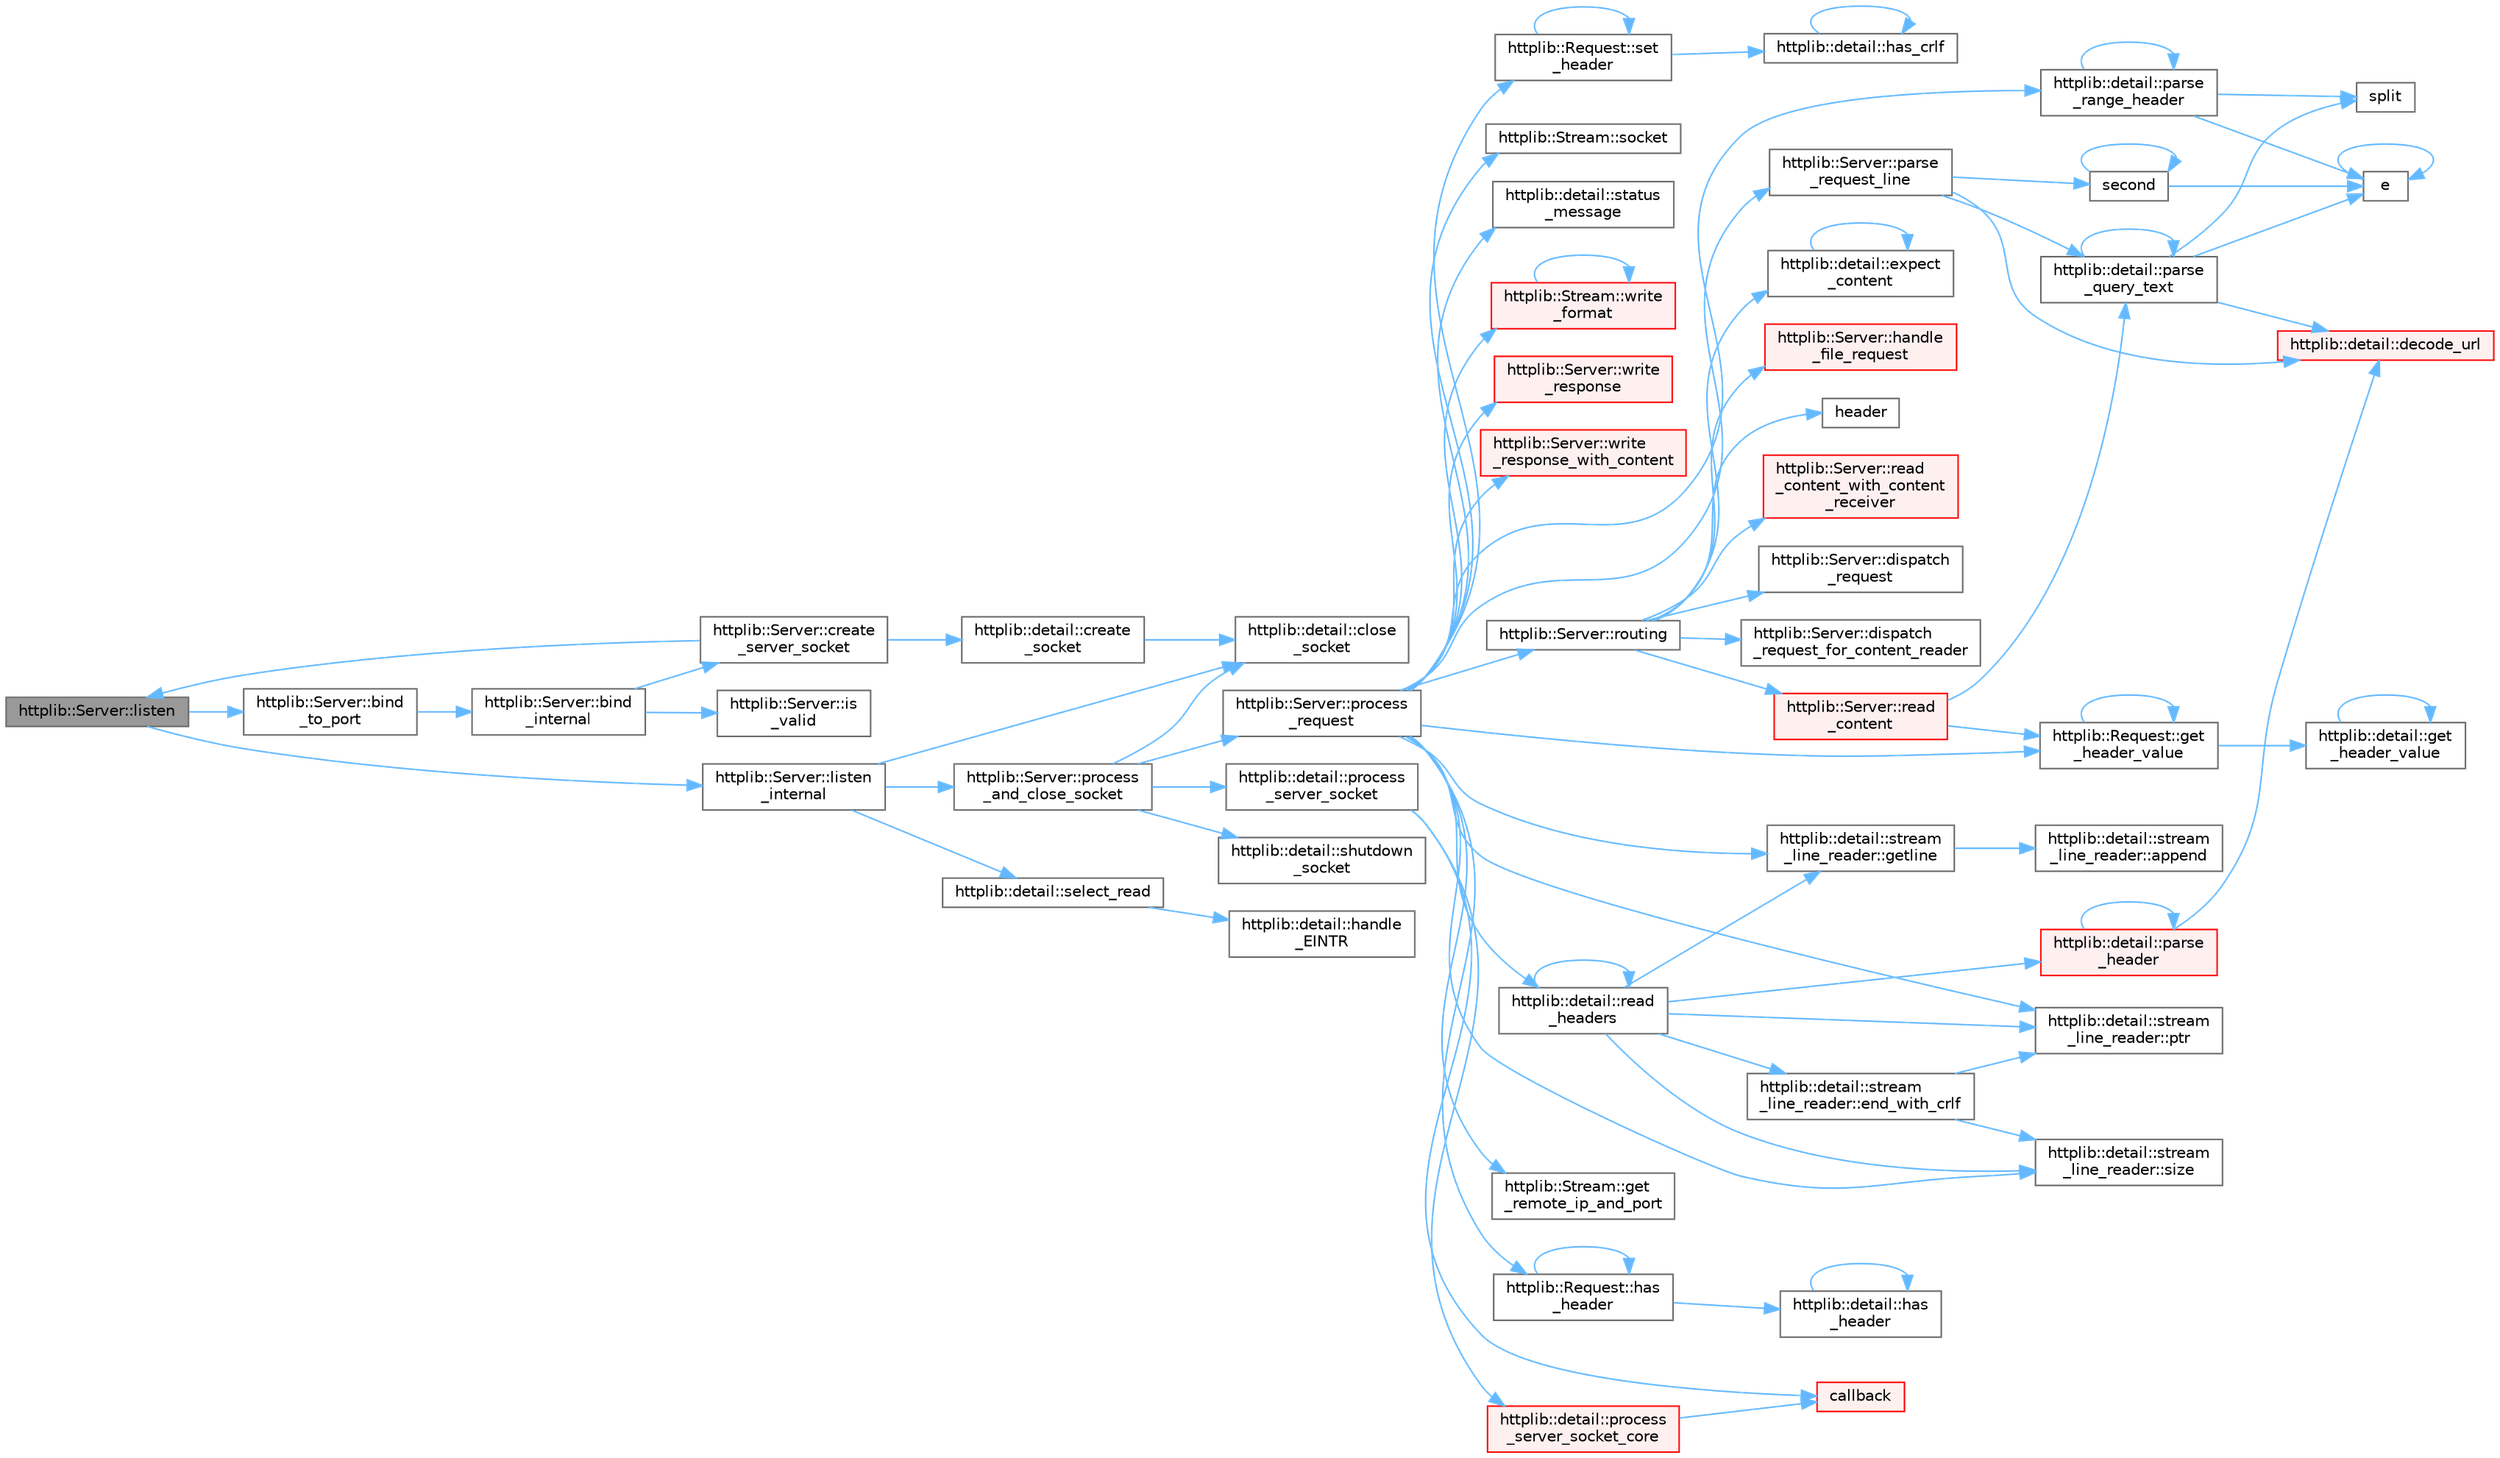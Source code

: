 digraph "httplib::Server::listen"
{
 // LATEX_PDF_SIZE
  bgcolor="transparent";
  edge [fontname=Helvetica,fontsize=10,labelfontname=Helvetica,labelfontsize=10];
  node [fontname=Helvetica,fontsize=10,shape=box,height=0.2,width=0.4];
  rankdir="LR";
  Node1 [id="Node000001",label="httplib::Server::listen",height=0.2,width=0.4,color="gray40", fillcolor="grey60", style="filled", fontcolor="black",tooltip=" "];
  Node1 -> Node2 [id="edge1_Node000001_Node000002",color="steelblue1",style="solid",tooltip=" "];
  Node2 [id="Node000002",label="httplib::Server::bind\l_to_port",height=0.2,width=0.4,color="grey40", fillcolor="white", style="filled",URL="$classhttplib_1_1_server.html#ac5611068da316128f159e54f4117c024",tooltip=" "];
  Node2 -> Node3 [id="edge2_Node000002_Node000003",color="steelblue1",style="solid",tooltip=" "];
  Node3 [id="Node000003",label="httplib::Server::bind\l_internal",height=0.2,width=0.4,color="grey40", fillcolor="white", style="filled",URL="$classhttplib_1_1_server.html#a72051a59c07a1524ce034e39540e53c8",tooltip=" "];
  Node3 -> Node4 [id="edge3_Node000003_Node000004",color="steelblue1",style="solid",tooltip=" "];
  Node4 [id="Node000004",label="httplib::Server::create\l_server_socket",height=0.2,width=0.4,color="grey40", fillcolor="white", style="filled",URL="$classhttplib_1_1_server.html#af3ff7e48fe73000b33b69cddc633dadb",tooltip=" "];
  Node4 -> Node5 [id="edge4_Node000004_Node000005",color="steelblue1",style="solid",tooltip=" "];
  Node5 [id="Node000005",label="httplib::detail::create\l_socket",height=0.2,width=0.4,color="grey40", fillcolor="white", style="filled",URL="$namespacehttplib_1_1detail.html#ac7c905a22c30a6c44d15934fc2c50d62",tooltip=" "];
  Node5 -> Node6 [id="edge5_Node000005_Node000006",color="steelblue1",style="solid",tooltip=" "];
  Node6 [id="Node000006",label="httplib::detail::close\l_socket",height=0.2,width=0.4,color="grey40", fillcolor="white", style="filled",URL="$namespacehttplib_1_1detail.html#ab97ddef67a99aee8ed2aec5e20d90286",tooltip=" "];
  Node4 -> Node1 [id="edge6_Node000004_Node000001",color="steelblue1",style="solid",tooltip=" "];
  Node3 -> Node7 [id="edge7_Node000003_Node000007",color="steelblue1",style="solid",tooltip=" "];
  Node7 [id="Node000007",label="httplib::Server::is\l_valid",height=0.2,width=0.4,color="grey40", fillcolor="white", style="filled",URL="$classhttplib_1_1_server.html#a5f7fc24267a00c0bab92e2a4cddb9148",tooltip=" "];
  Node1 -> Node8 [id="edge8_Node000001_Node000008",color="steelblue1",style="solid",tooltip=" "];
  Node8 [id="Node000008",label="httplib::Server::listen\l_internal",height=0.2,width=0.4,color="grey40", fillcolor="white", style="filled",URL="$classhttplib_1_1_server.html#adff9037bb77e3ff3d75c6d58e4ae621d",tooltip=" "];
  Node8 -> Node6 [id="edge9_Node000008_Node000006",color="steelblue1",style="solid",tooltip=" "];
  Node8 -> Node9 [id="edge10_Node000008_Node000009",color="steelblue1",style="solid",tooltip=" "];
  Node9 [id="Node000009",label="httplib::Server::process\l_and_close_socket",height=0.2,width=0.4,color="grey40", fillcolor="white", style="filled",URL="$classhttplib_1_1_server.html#ac30c8ceb97d44f2a9032ee08e0744d6c",tooltip=" "];
  Node9 -> Node6 [id="edge11_Node000009_Node000006",color="steelblue1",style="solid",tooltip=" "];
  Node9 -> Node10 [id="edge12_Node000009_Node000010",color="steelblue1",style="solid",tooltip=" "];
  Node10 [id="Node000010",label="httplib::Server::process\l_request",height=0.2,width=0.4,color="grey40", fillcolor="white", style="filled",URL="$classhttplib_1_1_server.html#a10a80cd00cc21c7cd5f03de56a539fef",tooltip=" "];
  Node10 -> Node11 [id="edge13_Node000010_Node000011",color="steelblue1",style="solid",tooltip=" "];
  Node11 [id="Node000011",label="httplib::Request::get\l_header_value",height=0.2,width=0.4,color="grey40", fillcolor="white", style="filled",URL="$structhttplib_1_1_request.html#a4b4186433e1375a7be5eedb1a3c12d77",tooltip=" "];
  Node11 -> Node12 [id="edge14_Node000011_Node000012",color="steelblue1",style="solid",tooltip=" "];
  Node12 [id="Node000012",label="httplib::detail::get\l_header_value",height=0.2,width=0.4,color="grey40", fillcolor="white", style="filled",URL="$namespacehttplib_1_1detail.html#aef894f1e166e16c38e91b750b805b619",tooltip=" "];
  Node12 -> Node12 [id="edge15_Node000012_Node000012",color="steelblue1",style="solid",tooltip=" "];
  Node11 -> Node11 [id="edge16_Node000011_Node000011",color="steelblue1",style="solid",tooltip=" "];
  Node10 -> Node13 [id="edge17_Node000010_Node000013",color="steelblue1",style="solid",tooltip=" "];
  Node13 [id="Node000013",label="httplib::Stream::get\l_remote_ip_and_port",height=0.2,width=0.4,color="grey40", fillcolor="white", style="filled",URL="$classhttplib_1_1_stream.html#a69c4c8a58c9e943fea94f01e6b7dd5ca",tooltip=" "];
  Node10 -> Node14 [id="edge18_Node000010_Node000014",color="steelblue1",style="solid",tooltip=" "];
  Node14 [id="Node000014",label="httplib::detail::stream\l_line_reader::getline",height=0.2,width=0.4,color="grey40", fillcolor="white", style="filled",URL="$classhttplib_1_1detail_1_1stream__line__reader.html#a39b395742e14cc015a448f6ea4143d44",tooltip=" "];
  Node14 -> Node15 [id="edge19_Node000014_Node000015",color="steelblue1",style="solid",tooltip=" "];
  Node15 [id="Node000015",label="httplib::detail::stream\l_line_reader::append",height=0.2,width=0.4,color="grey40", fillcolor="white", style="filled",URL="$classhttplib_1_1detail_1_1stream__line__reader.html#a983947ba51e1523ddd195dddfdd9bd26",tooltip=" "];
  Node10 -> Node16 [id="edge20_Node000010_Node000016",color="steelblue1",style="solid",tooltip=" "];
  Node16 [id="Node000016",label="httplib::Request::has\l_header",height=0.2,width=0.4,color="grey40", fillcolor="white", style="filled",URL="$structhttplib_1_1_request.html#ab1d2a38febf2c2a2c408779c39fb60ad",tooltip=" "];
  Node16 -> Node17 [id="edge21_Node000016_Node000017",color="steelblue1",style="solid",tooltip=" "];
  Node17 [id="Node000017",label="httplib::detail::has\l_header",height=0.2,width=0.4,color="grey40", fillcolor="white", style="filled",URL="$namespacehttplib_1_1detail.html#a290756a21ec7646b70a02103cd61d061",tooltip=" "];
  Node17 -> Node17 [id="edge22_Node000017_Node000017",color="steelblue1",style="solid",tooltip=" "];
  Node16 -> Node16 [id="edge23_Node000016_Node000016",color="steelblue1",style="solid",tooltip=" "];
  Node10 -> Node18 [id="edge24_Node000010_Node000018",color="steelblue1",style="solid",tooltip=" "];
  Node18 [id="Node000018",label="httplib::detail::parse\l_range_header",height=0.2,width=0.4,color="grey40", fillcolor="white", style="filled",URL="$namespacehttplib_1_1detail.html#ad4101f2d385e30a6c88e24b6a9058113",tooltip=" "];
  Node18 -> Node19 [id="edge25_Node000018_Node000019",color="steelblue1",style="solid",tooltip=" "];
  Node19 [id="Node000019",label="e",height=0.2,width=0.4,color="grey40", fillcolor="white", style="filled",URL="$_cwise__array__power__array_8cpp.html#a9cb86ff854760bf91a154f2724a9101d",tooltip=" "];
  Node19 -> Node19 [id="edge26_Node000019_Node000019",color="steelblue1",style="solid",tooltip=" "];
  Node18 -> Node18 [id="edge27_Node000018_Node000018",color="steelblue1",style="solid",tooltip=" "];
  Node18 -> Node20 [id="edge28_Node000018_Node000020",color="steelblue1",style="solid",tooltip=" "];
  Node20 [id="Node000020",label="split",height=0.2,width=0.4,color="grey40", fillcolor="white", style="filled",URL="$dff__run_8cpp.html#a0711bc625a1e6944ca62107b5847365f",tooltip=" "];
  Node10 -> Node21 [id="edge29_Node000010_Node000021",color="steelblue1",style="solid",tooltip=" "];
  Node21 [id="Node000021",label="httplib::Server::parse\l_request_line",height=0.2,width=0.4,color="grey40", fillcolor="white", style="filled",URL="$classhttplib_1_1_server.html#a4ed9f8708ec078c9c0308e1d45673c46",tooltip=" "];
  Node21 -> Node22 [id="edge30_Node000021_Node000022",color="steelblue1",style="solid",tooltip=" "];
  Node22 [id="Node000022",label="httplib::detail::decode_url",height=0.2,width=0.4,color="red", fillcolor="#FFF0F0", style="filled",URL="$namespacehttplib_1_1detail.html#ad9a33d8ea46a298f605165c2d7a11626",tooltip=" "];
  Node21 -> Node26 [id="edge31_Node000021_Node000026",color="steelblue1",style="solid",tooltip=" "];
  Node26 [id="Node000026",label="httplib::detail::parse\l_query_text",height=0.2,width=0.4,color="grey40", fillcolor="white", style="filled",URL="$namespacehttplib_1_1detail.html#acd471412f59b3f94884fcb9e7986a480",tooltip=" "];
  Node26 -> Node22 [id="edge32_Node000026_Node000022",color="steelblue1",style="solid",tooltip=" "];
  Node26 -> Node19 [id="edge33_Node000026_Node000019",color="steelblue1",style="solid",tooltip=" "];
  Node26 -> Node26 [id="edge34_Node000026_Node000026",color="steelblue1",style="solid",tooltip=" "];
  Node26 -> Node20 [id="edge35_Node000026_Node000020",color="steelblue1",style="solid",tooltip=" "];
  Node21 -> Node27 [id="edge36_Node000021_Node000027",color="steelblue1",style="solid",tooltip=" "];
  Node27 [id="Node000027",label="second",height=0.2,width=0.4,color="grey40", fillcolor="white", style="filled",URL="$second___n_o_n_e_8f.html#ae9f971a8b343bd2fcb85c3b16da97f10",tooltip="SECOND returns nothing"];
  Node27 -> Node19 [id="edge37_Node000027_Node000019",color="steelblue1",style="solid",tooltip=" "];
  Node27 -> Node27 [id="edge38_Node000027_Node000027",color="steelblue1",style="solid",tooltip=" "];
  Node10 -> Node28 [id="edge39_Node000010_Node000028",color="steelblue1",style="solid",tooltip=" "];
  Node28 [id="Node000028",label="httplib::detail::stream\l_line_reader::ptr",height=0.2,width=0.4,color="grey40", fillcolor="white", style="filled",URL="$classhttplib_1_1detail_1_1stream__line__reader.html#ac1ea873b6559ff411cb777d2bbdba4cc",tooltip=" "];
  Node10 -> Node29 [id="edge40_Node000010_Node000029",color="steelblue1",style="solid",tooltip=" "];
  Node29 [id="Node000029",label="httplib::detail::read\l_headers",height=0.2,width=0.4,color="grey40", fillcolor="white", style="filled",URL="$namespacehttplib_1_1detail.html#aeb8db950848e27227eb130f609b293cf",tooltip=" "];
  Node29 -> Node30 [id="edge41_Node000029_Node000030",color="steelblue1",style="solid",tooltip=" "];
  Node30 [id="Node000030",label="httplib::detail::stream\l_line_reader::end_with_crlf",height=0.2,width=0.4,color="grey40", fillcolor="white", style="filled",URL="$classhttplib_1_1detail_1_1stream__line__reader.html#aa0776295bbb7bd734a00dd6ffc281c31",tooltip=" "];
  Node30 -> Node28 [id="edge42_Node000030_Node000028",color="steelblue1",style="solid",tooltip=" "];
  Node30 -> Node31 [id="edge43_Node000030_Node000031",color="steelblue1",style="solid",tooltip=" "];
  Node31 [id="Node000031",label="httplib::detail::stream\l_line_reader::size",height=0.2,width=0.4,color="grey40", fillcolor="white", style="filled",URL="$classhttplib_1_1detail_1_1stream__line__reader.html#abf2e2d85e7411c8af6e84109029b4d6e",tooltip=" "];
  Node29 -> Node14 [id="edge44_Node000029_Node000014",color="steelblue1",style="solid",tooltip=" "];
  Node29 -> Node32 [id="edge45_Node000029_Node000032",color="steelblue1",style="solid",tooltip=" "];
  Node32 [id="Node000032",label="httplib::detail::parse\l_header",height=0.2,width=0.4,color="red", fillcolor="#FFF0F0", style="filled",URL="$namespacehttplib_1_1detail.html#a9f88ca460e7fee64d3598e4d79349f9a",tooltip=" "];
  Node32 -> Node22 [id="edge46_Node000032_Node000022",color="steelblue1",style="solid",tooltip=" "];
  Node32 -> Node32 [id="edge47_Node000032_Node000032",color="steelblue1",style="solid",tooltip=" "];
  Node29 -> Node28 [id="edge48_Node000029_Node000028",color="steelblue1",style="solid",tooltip=" "];
  Node29 -> Node29 [id="edge49_Node000029_Node000029",color="steelblue1",style="solid",tooltip=" "];
  Node29 -> Node31 [id="edge50_Node000029_Node000031",color="steelblue1",style="solid",tooltip=" "];
  Node10 -> Node34 [id="edge51_Node000010_Node000034",color="steelblue1",style="solid",tooltip=" "];
  Node34 [id="Node000034",label="httplib::Server::routing",height=0.2,width=0.4,color="grey40", fillcolor="white", style="filled",URL="$classhttplib_1_1_server.html#a93a7d1e50892f05854b060e866d86f6a",tooltip=" "];
  Node34 -> Node35 [id="edge52_Node000034_Node000035",color="steelblue1",style="solid",tooltip=" "];
  Node35 [id="Node000035",label="httplib::Server::dispatch\l_request",height=0.2,width=0.4,color="grey40", fillcolor="white", style="filled",URL="$classhttplib_1_1_server.html#aba42ecaa50f4f260640538a54e226195",tooltip=" "];
  Node34 -> Node36 [id="edge53_Node000034_Node000036",color="steelblue1",style="solid",tooltip=" "];
  Node36 [id="Node000036",label="httplib::Server::dispatch\l_request_for_content_reader",height=0.2,width=0.4,color="grey40", fillcolor="white", style="filled",URL="$classhttplib_1_1_server.html#a8fa51659d66e494d5b0e8d067870d23c",tooltip=" "];
  Node34 -> Node37 [id="edge54_Node000034_Node000037",color="steelblue1",style="solid",tooltip=" "];
  Node37 [id="Node000037",label="httplib::detail::expect\l_content",height=0.2,width=0.4,color="grey40", fillcolor="white", style="filled",URL="$namespacehttplib_1_1detail.html#a8cc06e1287343bb2231f8009621db60e",tooltip=" "];
  Node37 -> Node37 [id="edge55_Node000037_Node000037",color="steelblue1",style="solid",tooltip=" "];
  Node34 -> Node38 [id="edge56_Node000034_Node000038",color="steelblue1",style="solid",tooltip=" "];
  Node38 [id="Node000038",label="httplib::Server::handle\l_file_request",height=0.2,width=0.4,color="red", fillcolor="#FFF0F0", style="filled",URL="$classhttplib_1_1_server.html#ad3b8b79ecdd2bb893cdf95a014bfa031",tooltip=" "];
  Node34 -> Node44 [id="edge57_Node000034_Node000044",color="steelblue1",style="solid",tooltip=" "];
  Node44 [id="Node000044",label="header",height=0.2,width=0.4,color="grey40", fillcolor="white", style="filled",URL="$cblat1_8f.html#a410931b600854e6dd3e253731606117e",tooltip=" "];
  Node34 -> Node45 [id="edge58_Node000034_Node000045",color="steelblue1",style="solid",tooltip=" "];
  Node45 [id="Node000045",label="httplib::Server::read\l_content",height=0.2,width=0.4,color="red", fillcolor="#FFF0F0", style="filled",URL="$classhttplib_1_1_server.html#af1b7305d0ac366d0c0a5f026b3a2dcc7",tooltip=" "];
  Node45 -> Node11 [id="edge59_Node000045_Node000011",color="steelblue1",style="solid",tooltip=" "];
  Node45 -> Node26 [id="edge60_Node000045_Node000026",color="steelblue1",style="solid",tooltip=" "];
  Node34 -> Node102 [id="edge61_Node000034_Node000102",color="steelblue1",style="solid",tooltip=" "];
  Node102 [id="Node000102",label="httplib::Server::read\l_content_with_content\l_receiver",height=0.2,width=0.4,color="red", fillcolor="#FFF0F0", style="filled",URL="$classhttplib_1_1_server.html#aef18496cb35c404b71c763442f7c155a",tooltip=" "];
  Node10 -> Node103 [id="edge62_Node000010_Node000103",color="steelblue1",style="solid",tooltip=" "];
  Node103 [id="Node000103",label="httplib::Request::set\l_header",height=0.2,width=0.4,color="grey40", fillcolor="white", style="filled",URL="$structhttplib_1_1_request.html#acc869733c900de3687d675aadd8ce30a",tooltip=" "];
  Node103 -> Node104 [id="edge63_Node000103_Node000104",color="steelblue1",style="solid",tooltip=" "];
  Node104 [id="Node000104",label="httplib::detail::has_crlf",height=0.2,width=0.4,color="grey40", fillcolor="white", style="filled",URL="$namespacehttplib_1_1detail.html#ab084360aabd1bb3ec5d12bda0e76e562",tooltip=" "];
  Node104 -> Node104 [id="edge64_Node000104_Node000104",color="steelblue1",style="solid",tooltip=" "];
  Node103 -> Node103 [id="edge65_Node000103_Node000103",color="steelblue1",style="solid",tooltip=" "];
  Node10 -> Node31 [id="edge66_Node000010_Node000031",color="steelblue1",style="solid",tooltip=" "];
  Node10 -> Node105 [id="edge67_Node000010_Node000105",color="steelblue1",style="solid",tooltip=" "];
  Node105 [id="Node000105",label="httplib::Stream::socket",height=0.2,width=0.4,color="grey40", fillcolor="white", style="filled",URL="$classhttplib_1_1_stream.html#ad2ea435dea23ee5f89b0792f4cb2d742",tooltip=" "];
  Node10 -> Node106 [id="edge68_Node000010_Node000106",color="steelblue1",style="solid",tooltip=" "];
  Node106 [id="Node000106",label="httplib::detail::status\l_message",height=0.2,width=0.4,color="grey40", fillcolor="white", style="filled",URL="$namespacehttplib_1_1detail.html#a53ecc5e40689fc4b7c2f5ed456260128",tooltip=" "];
  Node10 -> Node107 [id="edge69_Node000010_Node000107",color="steelblue1",style="solid",tooltip=" "];
  Node107 [id="Node000107",label="httplib::Stream::write\l_format",height=0.2,width=0.4,color="red", fillcolor="#FFF0F0", style="filled",URL="$classhttplib_1_1_stream.html#afe3bb065d62f564f6a86fe12949b6789",tooltip=" "];
  Node107 -> Node107 [id="edge70_Node000107_Node000107",color="steelblue1",style="solid",tooltip=" "];
  Node10 -> Node161 [id="edge71_Node000010_Node000161",color="steelblue1",style="solid",tooltip=" "];
  Node161 [id="Node000161",label="httplib::Server::write\l_response",height=0.2,width=0.4,color="red", fillcolor="#FFF0F0", style="filled",URL="$classhttplib_1_1_server.html#a1446ed2e548ea5f449e7be24ff8dc71e",tooltip=" "];
  Node10 -> Node184 [id="edge72_Node000010_Node000184",color="steelblue1",style="solid",tooltip=" "];
  Node184 [id="Node000184",label="httplib::Server::write\l_response_with_content",height=0.2,width=0.4,color="red", fillcolor="#FFF0F0", style="filled",URL="$classhttplib_1_1_server.html#acbb453f23f0d2c9ab8d9ba17416ea6f0",tooltip=" "];
  Node9 -> Node185 [id="edge73_Node000009_Node000185",color="steelblue1",style="solid",tooltip=" "];
  Node185 [id="Node000185",label="httplib::detail::process\l_server_socket",height=0.2,width=0.4,color="grey40", fillcolor="white", style="filled",URL="$namespacehttplib_1_1detail.html#ac93f82fce90706744b03f22eecc0f73d",tooltip=" "];
  Node185 -> Node60 [id="edge74_Node000185_Node000060",color="steelblue1",style="solid",tooltip=" "];
  Node60 [id="Node000060",label="callback",height=0.2,width=0.4,color="red", fillcolor="#FFF0F0", style="filled",URL="$external_2spine-runtimes_2spine-sfml_2c_2example_2main_8cpp.html#a2f27b7fc84a39cace84d90f62a8d4c8e",tooltip=" "];
  Node185 -> Node186 [id="edge75_Node000185_Node000186",color="steelblue1",style="solid",tooltip=" "];
  Node186 [id="Node000186",label="httplib::detail::process\l_server_socket_core",height=0.2,width=0.4,color="red", fillcolor="#FFF0F0", style="filled",URL="$namespacehttplib_1_1detail.html#a5f0c9305bd9afeafdd749b0c1a61b1e8",tooltip=" "];
  Node186 -> Node60 [id="edge76_Node000186_Node000060",color="steelblue1",style="solid",tooltip=" "];
  Node9 -> Node190 [id="edge77_Node000009_Node000190",color="steelblue1",style="solid",tooltip=" "];
  Node190 [id="Node000190",label="httplib::detail::shutdown\l_socket",height=0.2,width=0.4,color="grey40", fillcolor="white", style="filled",URL="$namespacehttplib_1_1detail.html#a6fe756f70ad6d331f8269d1504ecc296",tooltip=" "];
  Node8 -> Node188 [id="edge78_Node000008_Node000188",color="steelblue1",style="solid",tooltip=" "];
  Node188 [id="Node000188",label="httplib::detail::select_read",height=0.2,width=0.4,color="grey40", fillcolor="white", style="filled",URL="$namespacehttplib_1_1detail.html#ade5583c2e13e0822f2a90227894d92fe",tooltip=" "];
  Node188 -> Node189 [id="edge79_Node000188_Node000189",color="steelblue1",style="solid",tooltip=" "];
  Node189 [id="Node000189",label="httplib::detail::handle\l_EINTR",height=0.2,width=0.4,color="grey40", fillcolor="white", style="filled",URL="$namespacehttplib_1_1detail.html#a8fbaa8fefb24f6dd249b62f832f64a84",tooltip=" "];
}
